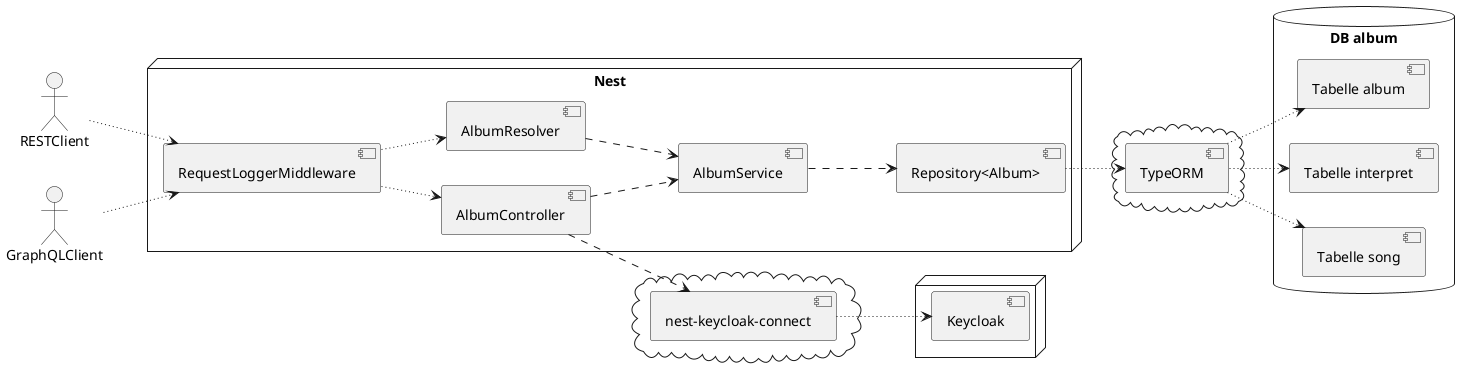 @startuml Komponenten

left to right direction

actor RESTClient
actor GraphQLClient

node "Nest" {
  [RequestLoggerMiddleware]

  [AlbumController]
  [AlbumResolver]

  [AlbumService]

  [Repository<Album>]
}


cloud {
    [TypeORM]
}

cloud {
    [nest-keycloak-connect]
}

database "DB album" {
    [Tabelle album]
    [Tabelle interpret]
    [Tabelle song]
}

node {
    [Keycloak]
}


RESTClient ~~> [RequestLoggerMiddleware]
GraphQLClient ~~> [RequestLoggerMiddleware]

[RequestLoggerMiddleware] ~~> [AlbumController]
[RequestLoggerMiddleware] ~~> [AlbumResolver]

[AlbumController] ..> [AlbumService]
[AlbumResolver] ..> [AlbumService]
[AlbumService] ..> [Repository<Album>]

[Repository<Album>] ~~> [TypeORM]
[TypeORM] ~~> [Tabelle album]
[TypeORM] ~~> [Tabelle interpret]
[TypeORM] ~~> [Tabelle song]

[AlbumController] ..> [nest-keycloak-connect]
[nest-keycloak-connect] ~~> [Keycloak]

@enduml
